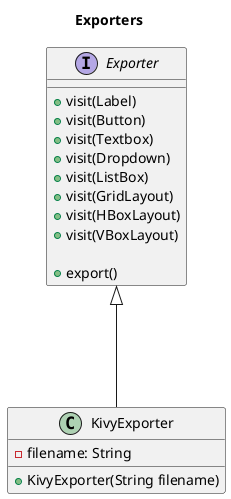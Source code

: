 @startuml
skinparam linetype ortho
title Exporters

interface Exporter {
  +visit(Label)
  +visit(Button)
  +visit(Textbox)
  +visit(Dropdown)
  +visit(ListBox)
  +visit(GridLayout)
  +visit(HBoxLayout)
  +visit(VBoxLayout)

  +export()
}

class KivyExporter {
  -filename: String
  +KivyExporter(String filename)
}

Exporter <|--- KivyExporter
@enduml

